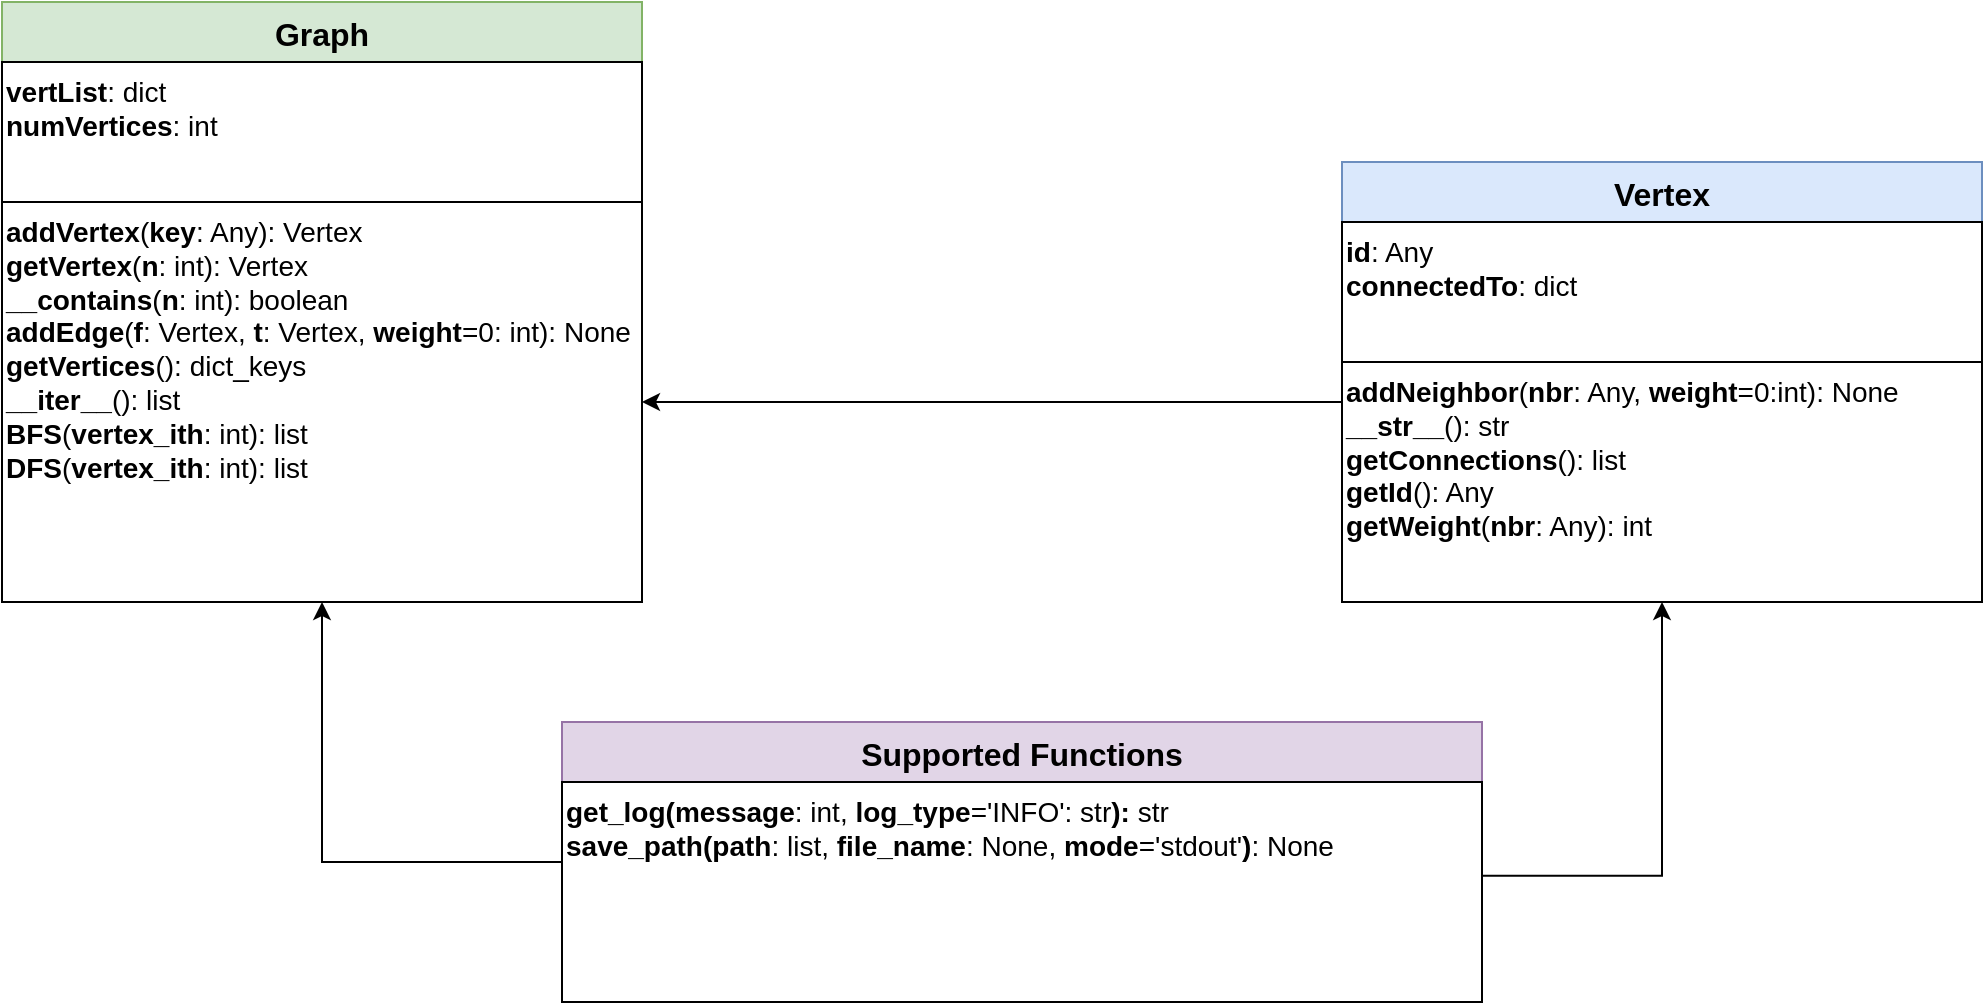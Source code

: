 <mxfile version="20.3.0" type="device"><diagram id="VYW9Uvl8YYTAr027NG2u" name="Page-1"><mxGraphModel dx="1422" dy="857" grid="1" gridSize="10" guides="1" tooltips="1" connect="1" arrows="1" fold="1" page="1" pageScale="1" pageWidth="850" pageHeight="1100" math="0" shadow="0"><root><mxCell id="0"/><mxCell id="1" parent="0"/><mxCell id="Do1l3_DUHeZ8VH6JxnVw-5" value="Graph" style="swimlane;startSize=30;fontSize=16;fillColor=#d5e8d4;strokeColor=#82b366;" vertex="1" parent="1"><mxGeometry x="80" y="80" width="320" height="300" as="geometry"/></mxCell><mxCell id="Do1l3_DUHeZ8VH6JxnVw-7" value="&lt;div style=&quot;font-size: 14px;&quot;&gt;&lt;span style=&quot;background-color: initial;&quot;&gt;&lt;font style=&quot;font-size: 14px;&quot;&gt;&lt;b&gt;vertList&lt;/b&gt;: dict&lt;/font&gt;&lt;/span&gt;&lt;/div&gt;&lt;div style=&quot;font-size: 14px;&quot;&gt;&lt;span style=&quot;background-color: initial;&quot;&gt;&lt;font style=&quot;font-size: 14px;&quot;&gt;&lt;b&gt;numVertices&lt;/b&gt;: int&lt;/font&gt;&lt;/span&gt;&lt;/div&gt;" style="rounded=0;whiteSpace=wrap;html=1;align=left;verticalAlign=top;" vertex="1" parent="Do1l3_DUHeZ8VH6JxnVw-5"><mxGeometry y="30" width="320" height="70" as="geometry"/></mxCell><mxCell id="Do1l3_DUHeZ8VH6JxnVw-9" value="&lt;div style=&quot;font-size: 14px;&quot;&gt;&lt;b&gt;addVertex&lt;/b&gt;(&lt;b style=&quot;&quot;&gt;key&lt;/b&gt;: Any): Vertex&lt;/div&gt;&lt;div style=&quot;font-size: 14px;&quot;&gt;&lt;b&gt;getVertex&lt;/b&gt;(&lt;b&gt;n&lt;/b&gt;: int): Vertex&lt;/div&gt;&lt;div style=&quot;font-size: 14px;&quot;&gt;&lt;b&gt;__contains&lt;/b&gt;(&lt;b&gt;n&lt;/b&gt;: int): boolean&lt;/div&gt;&lt;div style=&quot;font-size: 14px;&quot;&gt;&lt;b&gt;addEdge&lt;/b&gt;(&lt;b&gt;f&lt;/b&gt;: Vertex, &lt;b&gt;t&lt;/b&gt;: Vertex, &lt;b&gt;weight&lt;/b&gt;=0: int): None&lt;/div&gt;&lt;div style=&quot;font-size: 14px;&quot;&gt;&lt;b&gt;getVertices&lt;/b&gt;(): dict_keys&lt;/div&gt;&lt;div style=&quot;font-size: 14px;&quot;&gt;&lt;b&gt;__iter__&lt;/b&gt;(): list&lt;/div&gt;&lt;div style=&quot;font-size: 14px;&quot;&gt;&lt;b&gt;BFS&lt;/b&gt;(&lt;b&gt;vertex_ith&lt;/b&gt;: int): list&lt;/div&gt;&lt;div style=&quot;font-size: 14px;&quot;&gt;&lt;b&gt;DFS&lt;/b&gt;(&lt;b&gt;vertex_ith&lt;/b&gt;: int): list&lt;/div&gt;" style="rounded=0;whiteSpace=wrap;html=1;align=left;verticalAlign=top;" vertex="1" parent="Do1l3_DUHeZ8VH6JxnVw-5"><mxGeometry y="100" width="320" height="200" as="geometry"/></mxCell><mxCell id="Do1l3_DUHeZ8VH6JxnVw-16" style="rounded=0;orthogonalLoop=1;jettySize=auto;html=1;fontSize=16;entryX=1;entryY=0.5;entryDx=0;entryDy=0;" edge="1" parent="1" target="Do1l3_DUHeZ8VH6JxnVw-9"><mxGeometry relative="1" as="geometry"><mxPoint x="752" y="280" as="sourcePoint"/></mxGeometry></mxCell><mxCell id="Do1l3_DUHeZ8VH6JxnVw-10" value="Vertex" style="swimlane;startSize=30;fontSize=16;fillColor=#dae8fc;strokeColor=#6c8ebf;" vertex="1" parent="1"><mxGeometry x="750" y="160" width="320" height="220" as="geometry"/></mxCell><mxCell id="Do1l3_DUHeZ8VH6JxnVw-11" value="&lt;div style=&quot;font-size: 14px;&quot;&gt;&lt;span style=&quot;background-color: initial;&quot;&gt;&lt;font style=&quot;font-size: 14px;&quot;&gt;&lt;b&gt;id&lt;/b&gt;: Any&lt;/font&gt;&lt;/span&gt;&lt;/div&gt;&lt;div style=&quot;font-size: 14px;&quot;&gt;&lt;span style=&quot;background-color: initial;&quot;&gt;&lt;font style=&quot;font-size: 14px;&quot;&gt;&lt;b&gt;connectedTo&lt;/b&gt;: dict&lt;/font&gt;&lt;/span&gt;&lt;/div&gt;" style="rounded=0;whiteSpace=wrap;html=1;align=left;verticalAlign=top;" vertex="1" parent="Do1l3_DUHeZ8VH6JxnVw-10"><mxGeometry y="30" width="320" height="70" as="geometry"/></mxCell><mxCell id="Do1l3_DUHeZ8VH6JxnVw-12" value="&lt;div style=&quot;font-size: 14px;&quot;&gt;&lt;b&gt;addNeighbor&lt;/b&gt;(&lt;b&gt;nbr&lt;/b&gt;: Any, &lt;b&gt;weight&lt;/b&gt;=0:int): None&lt;/div&gt;&lt;div style=&quot;font-size: 14px;&quot;&gt;&lt;b&gt;__str__&lt;/b&gt;(): str&lt;/div&gt;&lt;div style=&quot;font-size: 14px;&quot;&gt;&lt;b&gt;getConnections&lt;/b&gt;(): list&lt;/div&gt;&lt;div style=&quot;font-size: 14px;&quot;&gt;&lt;b&gt;getId&lt;/b&gt;(): Any&lt;/div&gt;&lt;div style=&quot;font-size: 14px;&quot;&gt;&lt;b&gt;getWeight&lt;/b&gt;(&lt;b&gt;nbr&lt;/b&gt;: Any): int&lt;br&gt;&lt;/div&gt;" style="rounded=0;whiteSpace=wrap;html=1;align=left;verticalAlign=top;" vertex="1" parent="Do1l3_DUHeZ8VH6JxnVw-10"><mxGeometry y="100" width="320" height="120" as="geometry"/></mxCell><mxCell id="Do1l3_DUHeZ8VH6JxnVw-17" style="edgeStyle=orthogonalEdgeStyle;rounded=0;orthogonalLoop=1;jettySize=auto;html=1;exitX=0;exitY=0.5;exitDx=0;exitDy=0;entryX=0.5;entryY=1;entryDx=0;entryDy=0;fontSize=16;" edge="1" parent="1" source="Do1l3_DUHeZ8VH6JxnVw-13" target="Do1l3_DUHeZ8VH6JxnVw-9"><mxGeometry relative="1" as="geometry"/></mxCell><mxCell id="Do1l3_DUHeZ8VH6JxnVw-18" style="edgeStyle=orthogonalEdgeStyle;rounded=0;orthogonalLoop=1;jettySize=auto;html=1;entryX=0.5;entryY=1;entryDx=0;entryDy=0;fontSize=16;exitX=0.998;exitY=0.426;exitDx=0;exitDy=0;exitPerimeter=0;" edge="1" parent="1" source="Do1l3_DUHeZ8VH6JxnVw-15" target="Do1l3_DUHeZ8VH6JxnVw-12"><mxGeometry relative="1" as="geometry"/></mxCell><mxCell id="Do1l3_DUHeZ8VH6JxnVw-13" value="Supported Functions" style="swimlane;startSize=30;fontSize=16;fillColor=#e1d5e7;strokeColor=#9673a6;" vertex="1" parent="1"><mxGeometry x="360" y="440" width="460" height="140" as="geometry"/></mxCell><mxCell id="Do1l3_DUHeZ8VH6JxnVw-15" value="&lt;div style=&quot;font-size: 14px;&quot;&gt;&lt;b&gt;get_log(message&lt;/b&gt;: int, &lt;b&gt;log_type&lt;/b&gt;='INFO': str&lt;b&gt;): &lt;/b&gt;str&lt;/div&gt;&lt;div style=&quot;font-size: 14px;&quot;&gt;&lt;b&gt;save_path(path&lt;/b&gt;: list, &lt;b&gt;file_name&lt;/b&gt;: None, &lt;b&gt;mode&lt;/b&gt;='stdout'&lt;b&gt;)&lt;/b&gt;: None&lt;/div&gt;" style="rounded=0;whiteSpace=wrap;html=1;align=left;verticalAlign=top;" vertex="1" parent="Do1l3_DUHeZ8VH6JxnVw-13"><mxGeometry y="30" width="460" height="110" as="geometry"/></mxCell></root></mxGraphModel></diagram></mxfile>